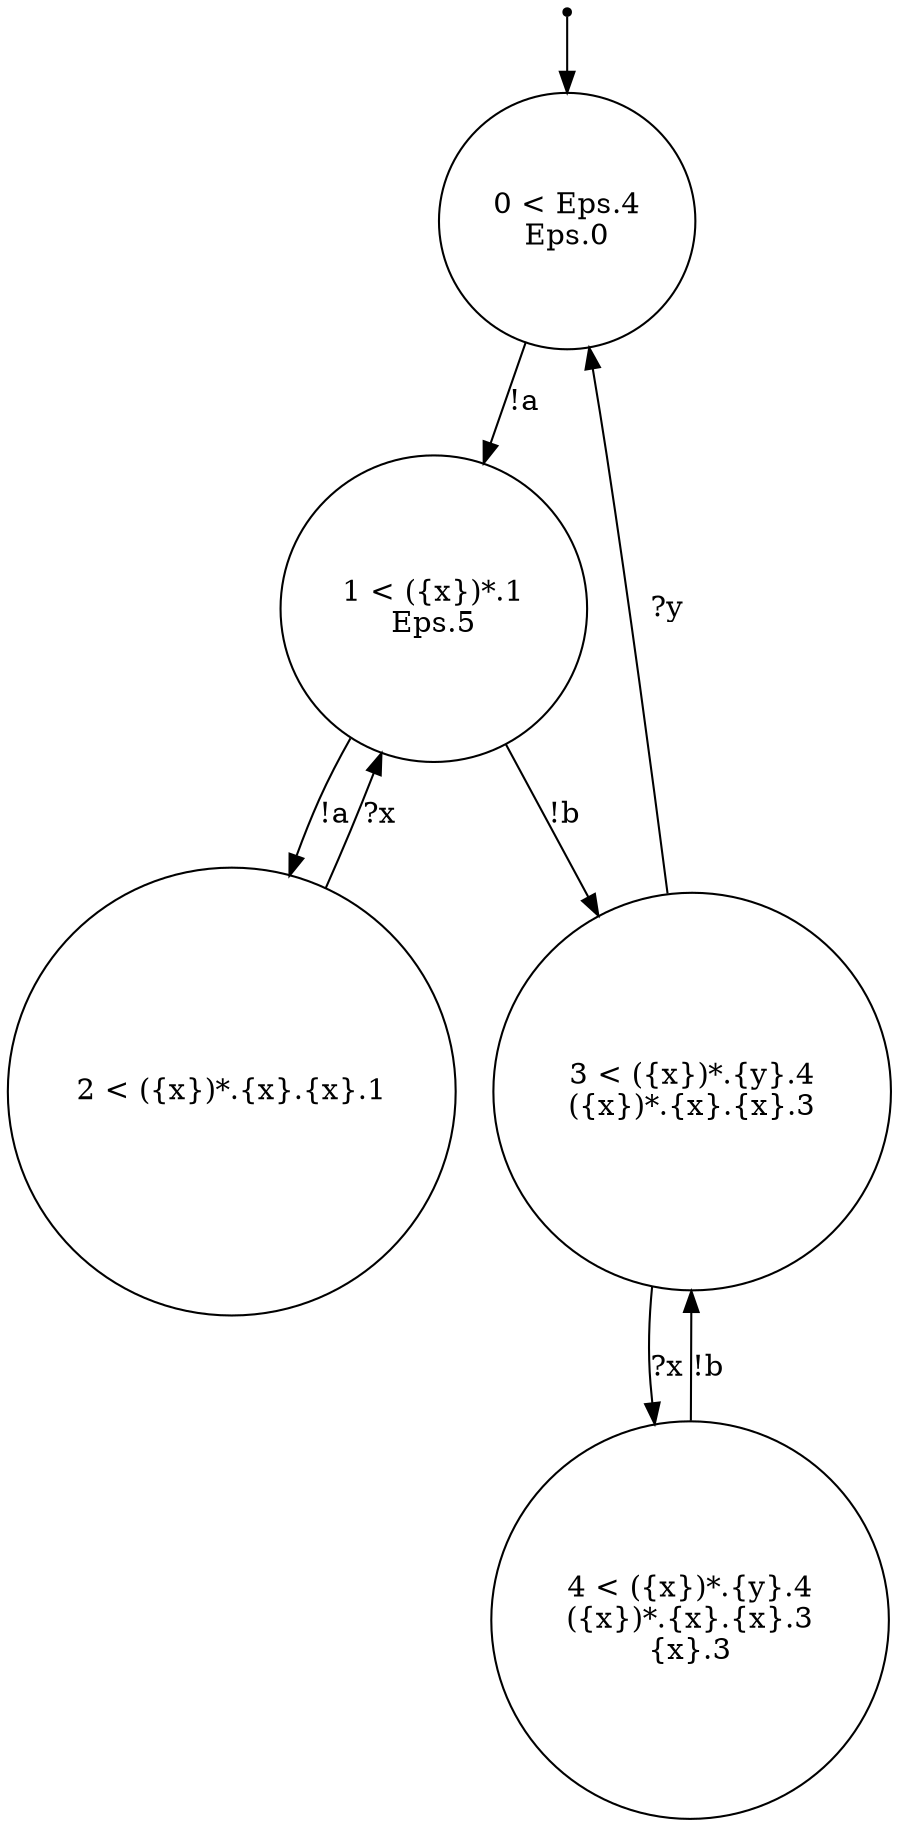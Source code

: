 digraph {
 node [shape=point] ENTRY
 node [shape=circle]
4 [label="4 < ({x})*.{y}.4
({x})*.{x}.{x}.3
{x}.3
"]
2 [label="2 < ({x})*.{x}.{x}.1
"]
0 [label="0 < Eps.4
Eps.0
"]
1 [label="1 < ({x})*.1
Eps.5
"]
3 [label="3 < ({x})*.{y}.4
({x})*.{x}.{x}.3
"]
ENTRY -> 0
0 -> 1 [label="!a"]
3 -> 0 [label="?y"]
1 -> 2 [label="!a"]
4 -> 3 [label="!b"]
1 -> 3 [label="!b"]
3 -> 4 [label="?x"]
2 -> 1 [label="?x"]

}